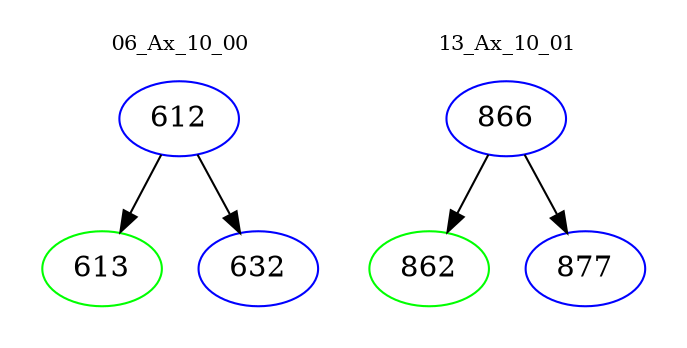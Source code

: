digraph{
subgraph cluster_0 {
color = white
label = "06_Ax_10_00";
fontsize=10;
T0_612 [label="612", color="blue"]
T0_612 -> T0_613 [color="black"]
T0_613 [label="613", color="green"]
T0_612 -> T0_632 [color="black"]
T0_632 [label="632", color="blue"]
}
subgraph cluster_1 {
color = white
label = "13_Ax_10_01";
fontsize=10;
T1_866 [label="866", color="blue"]
T1_866 -> T1_862 [color="black"]
T1_862 [label="862", color="green"]
T1_866 -> T1_877 [color="black"]
T1_877 [label="877", color="blue"]
}
}
